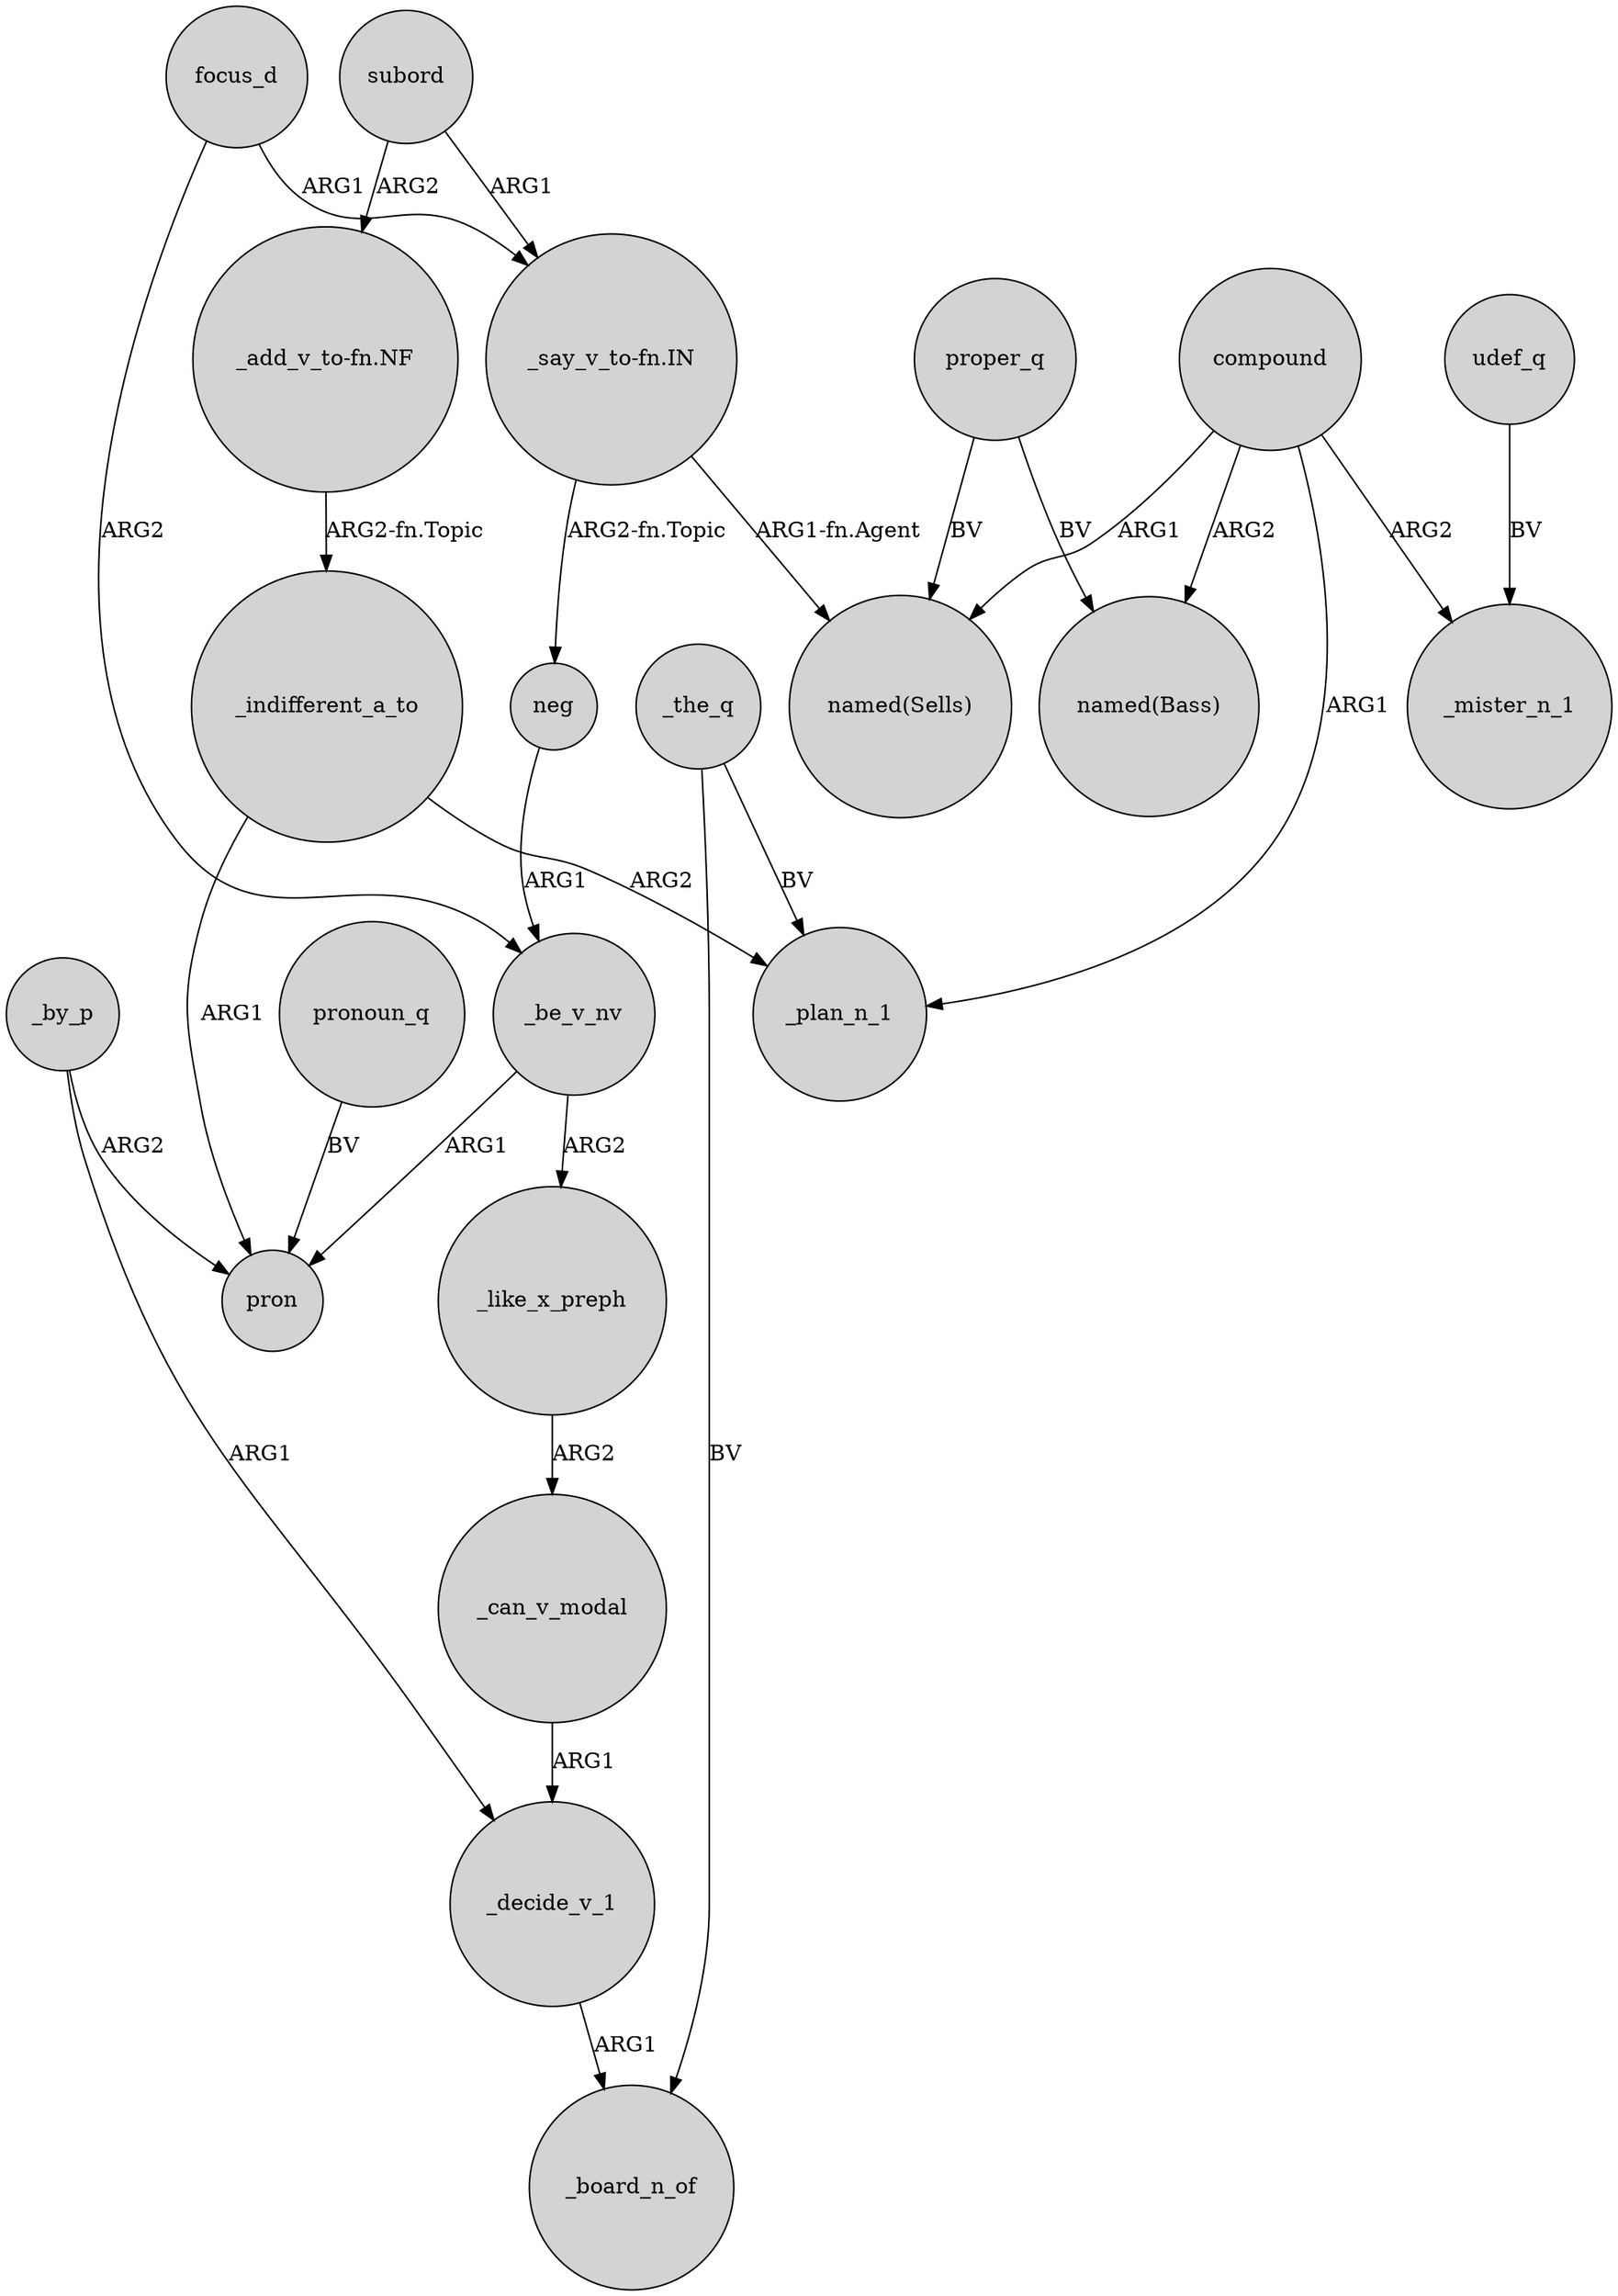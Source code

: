 digraph {
	node [shape=circle style=filled]
	subord -> "_add_v_to-fn.NF" [label=ARG2]
	_be_v_nv -> pron [label=ARG1]
	proper_q -> "named(Bass)" [label=BV]
	neg -> _be_v_nv [label=ARG1]
	compound -> "named(Bass)" [label=ARG2]
	compound -> _mister_n_1 [label=ARG2]
	_by_p -> pron [label=ARG2]
	_the_q -> _plan_n_1 [label=BV]
	udef_q -> _mister_n_1 [label=BV]
	compound -> _plan_n_1 [label=ARG1]
	subord -> "_say_v_to-fn.IN" [label=ARG1]
	proper_q -> "named(Sells)" [label=BV]
	_can_v_modal -> _decide_v_1 [label=ARG1]
	compound -> "named(Sells)" [label=ARG1]
	pronoun_q -> pron [label=BV]
	_decide_v_1 -> _board_n_of [label=ARG1]
	_be_v_nv -> _like_x_preph [label=ARG2]
	_the_q -> _board_n_of [label=BV]
	_by_p -> _decide_v_1 [label=ARG1]
	"_say_v_to-fn.IN" -> "named(Sells)" [label="ARG1-fn.Agent"]
	focus_d -> _be_v_nv [label=ARG2]
	_like_x_preph -> _can_v_modal [label=ARG2]
	_indifferent_a_to -> pron [label=ARG1]
	"_say_v_to-fn.IN" -> neg [label="ARG2-fn.Topic"]
	_indifferent_a_to -> _plan_n_1 [label=ARG2]
	"_add_v_to-fn.NF" -> _indifferent_a_to [label="ARG2-fn.Topic"]
	focus_d -> "_say_v_to-fn.IN" [label=ARG1]
}
